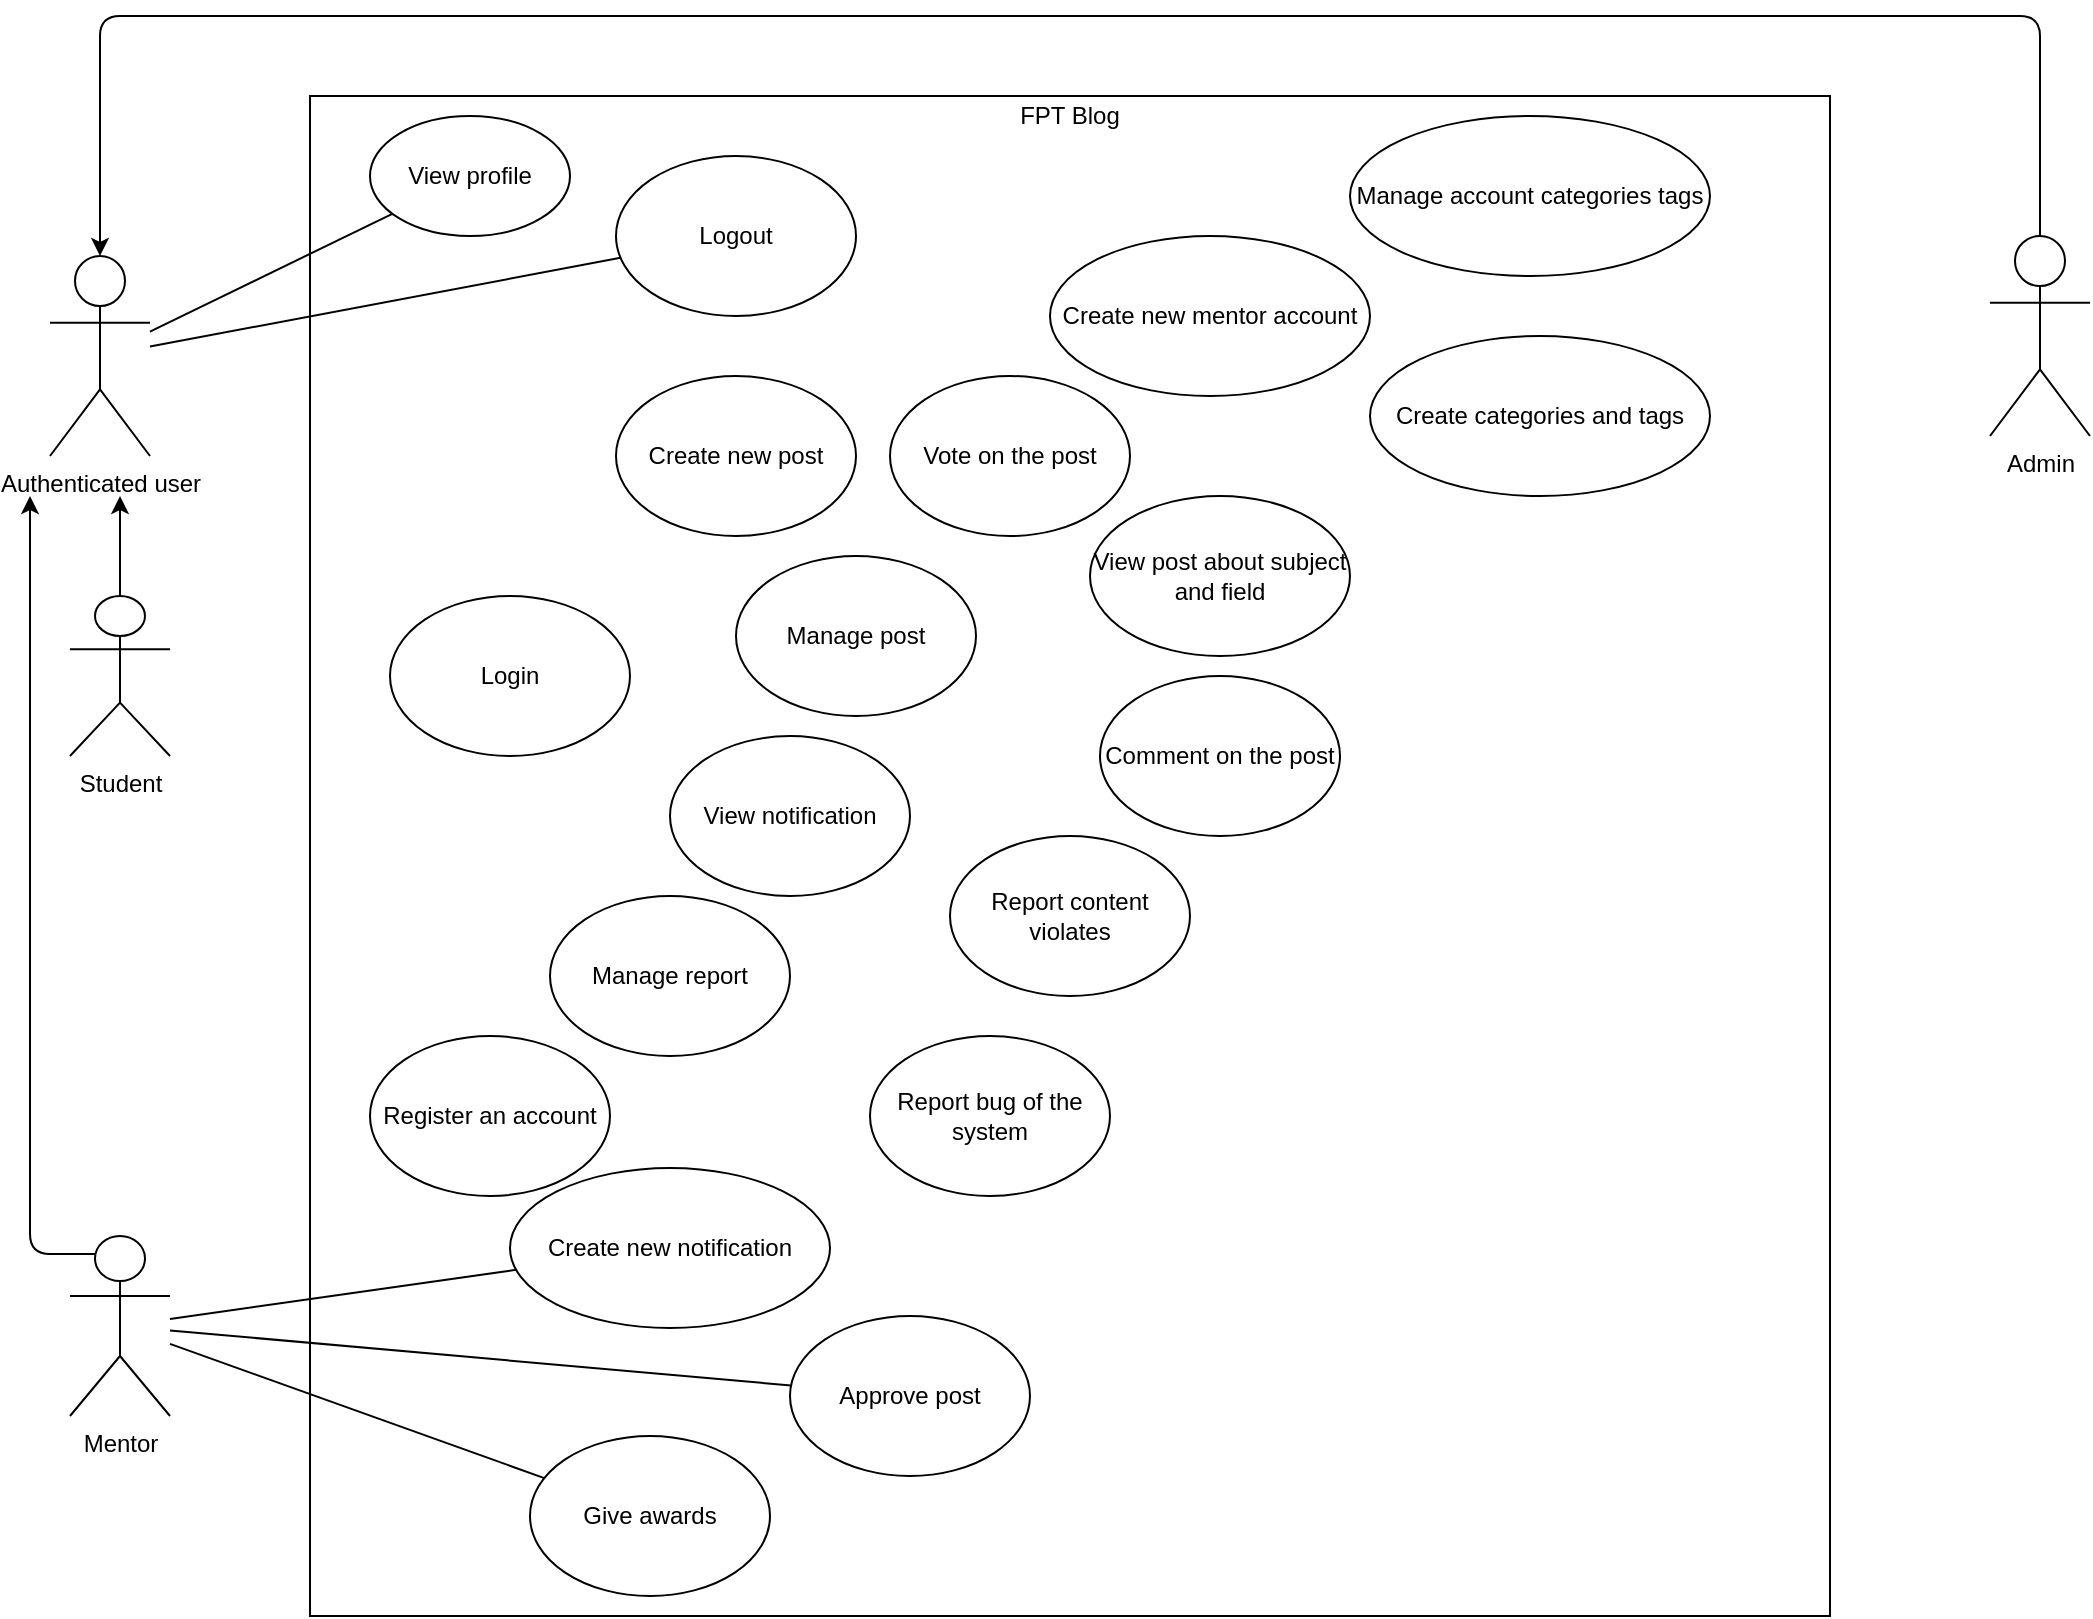 <mxfile version="15.2.9" type="github">
  <diagram id="sjADTmljwn4Sy3IFEtPZ" name="Page-1">
    <mxGraphModel dx="1221" dy="1850" grid="1" gridSize="10" guides="1" tooltips="1" connect="1" arrows="1" fold="1" page="1" pageScale="1" pageWidth="827" pageHeight="1169" math="0" shadow="0">
      <root>
        <mxCell id="0" />
        <mxCell id="1" parent="0" />
        <mxCell id="B-85oY1meeU1Ws7_Kz0d-4" value="" style="whiteSpace=wrap;html=1;aspect=fixed;" vertex="1" parent="1">
          <mxGeometry x="200" y="-1120" width="760" height="760" as="geometry" />
        </mxCell>
        <mxCell id="B-85oY1meeU1Ws7_Kz0d-5" value="Student" style="shape=umlActor;verticalLabelPosition=bottom;verticalAlign=top;html=1;outlineConnect=0;" vertex="1" parent="1">
          <mxGeometry x="80" y="-870" width="50" height="80" as="geometry" />
        </mxCell>
        <mxCell id="B-85oY1meeU1Ws7_Kz0d-6" value="Mentor" style="shape=umlActor;verticalLabelPosition=bottom;verticalAlign=top;html=1;outlineConnect=0;" vertex="1" parent="1">
          <mxGeometry x="80" y="-550" width="50" height="90" as="geometry" />
        </mxCell>
        <mxCell id="B-85oY1meeU1Ws7_Kz0d-8" value="Authenticated user" style="shape=umlActor;verticalLabelPosition=bottom;verticalAlign=top;html=1;outlineConnect=0;" vertex="1" parent="1">
          <mxGeometry x="70" y="-1040" width="50" height="100" as="geometry" />
        </mxCell>
        <mxCell id="B-85oY1meeU1Ws7_Kz0d-10" value="Admin" style="shape=umlActor;verticalLabelPosition=bottom;verticalAlign=top;html=1;outlineConnect=0;" vertex="1" parent="1">
          <mxGeometry x="1040" y="-1050" width="50" height="100" as="geometry" />
        </mxCell>
        <mxCell id="B-85oY1meeU1Ws7_Kz0d-11" value="View profile" style="ellipse;whiteSpace=wrap;html=1;" vertex="1" parent="1">
          <mxGeometry x="230" y="-1110" width="100" height="60" as="geometry" />
        </mxCell>
        <mxCell id="B-85oY1meeU1Ws7_Kz0d-12" value="Logout" style="ellipse;whiteSpace=wrap;html=1;" vertex="1" parent="1">
          <mxGeometry x="353" y="-1090" width="120" height="80" as="geometry" />
        </mxCell>
        <mxCell id="B-85oY1meeU1Ws7_Kz0d-13" value="FPT Blog" style="text;html=1;strokeColor=none;fillColor=none;align=center;verticalAlign=middle;whiteSpace=wrap;rounded=0;" vertex="1" parent="1">
          <mxGeometry x="545" y="-1120" width="70" height="20" as="geometry" />
        </mxCell>
        <mxCell id="B-85oY1meeU1Ws7_Kz0d-14" value="Manage account categories tags" style="ellipse;whiteSpace=wrap;html=1;" vertex="1" parent="1">
          <mxGeometry x="720" y="-1110" width="180" height="80" as="geometry" />
        </mxCell>
        <mxCell id="B-85oY1meeU1Ws7_Kz0d-15" value="Create new mentor account" style="ellipse;whiteSpace=wrap;html=1;" vertex="1" parent="1">
          <mxGeometry x="570" y="-1050" width="160" height="80" as="geometry" />
        </mxCell>
        <mxCell id="B-85oY1meeU1Ws7_Kz0d-16" value="Create categories and tags" style="ellipse;whiteSpace=wrap;html=1;" vertex="1" parent="1">
          <mxGeometry x="730" y="-1000" width="170" height="80" as="geometry" />
        </mxCell>
        <mxCell id="B-85oY1meeU1Ws7_Kz0d-17" value="Login" style="ellipse;whiteSpace=wrap;html=1;" vertex="1" parent="1">
          <mxGeometry x="240" y="-870" width="120" height="80" as="geometry" />
        </mxCell>
        <mxCell id="B-85oY1meeU1Ws7_Kz0d-18" value="Create new post" style="ellipse;whiteSpace=wrap;html=1;" vertex="1" parent="1">
          <mxGeometry x="353" y="-980" width="120" height="80" as="geometry" />
        </mxCell>
        <mxCell id="B-85oY1meeU1Ws7_Kz0d-20" value="Manage post" style="ellipse;whiteSpace=wrap;html=1;" vertex="1" parent="1">
          <mxGeometry x="413" y="-890" width="120" height="80" as="geometry" />
        </mxCell>
        <mxCell id="B-85oY1meeU1Ws7_Kz0d-21" value="Vote on the post" style="ellipse;whiteSpace=wrap;html=1;" vertex="1" parent="1">
          <mxGeometry x="490" y="-980" width="120" height="80" as="geometry" />
        </mxCell>
        <mxCell id="B-85oY1meeU1Ws7_Kz0d-22" value="View post about subject and field" style="ellipse;whiteSpace=wrap;html=1;" vertex="1" parent="1">
          <mxGeometry x="590" y="-920" width="130" height="80" as="geometry" />
        </mxCell>
        <mxCell id="B-85oY1meeU1Ws7_Kz0d-23" value="Comment on the post" style="ellipse;whiteSpace=wrap;html=1;" vertex="1" parent="1">
          <mxGeometry x="595" y="-830" width="120" height="80" as="geometry" />
        </mxCell>
        <mxCell id="B-85oY1meeU1Ws7_Kz0d-24" value="View notification" style="ellipse;whiteSpace=wrap;html=1;" vertex="1" parent="1">
          <mxGeometry x="380" y="-800" width="120" height="80" as="geometry" />
        </mxCell>
        <mxCell id="B-85oY1meeU1Ws7_Kz0d-25" value="Manage report" style="ellipse;whiteSpace=wrap;html=1;" vertex="1" parent="1">
          <mxGeometry x="320" y="-720" width="120" height="80" as="geometry" />
        </mxCell>
        <mxCell id="B-85oY1meeU1Ws7_Kz0d-26" value="Report content violates" style="ellipse;whiteSpace=wrap;html=1;" vertex="1" parent="1">
          <mxGeometry x="520" y="-750" width="120" height="80" as="geometry" />
        </mxCell>
        <mxCell id="B-85oY1meeU1Ws7_Kz0d-27" value="Report bug of the system" style="ellipse;whiteSpace=wrap;html=1;" vertex="1" parent="1">
          <mxGeometry x="480" y="-650" width="120" height="80" as="geometry" />
        </mxCell>
        <mxCell id="B-85oY1meeU1Ws7_Kz0d-29" value="Register an account" style="ellipse;whiteSpace=wrap;html=1;" vertex="1" parent="1">
          <mxGeometry x="230" y="-650" width="120" height="80" as="geometry" />
        </mxCell>
        <mxCell id="B-85oY1meeU1Ws7_Kz0d-30" value="Create new notification" style="ellipse;whiteSpace=wrap;html=1;" vertex="1" parent="1">
          <mxGeometry x="300" y="-584" width="160" height="80" as="geometry" />
        </mxCell>
        <mxCell id="B-85oY1meeU1Ws7_Kz0d-31" value="" style="endArrow=none;html=1;" edge="1" parent="1" source="B-85oY1meeU1Ws7_Kz0d-8" target="B-85oY1meeU1Ws7_Kz0d-11">
          <mxGeometry width="50" height="50" relative="1" as="geometry">
            <mxPoint x="530" y="-820" as="sourcePoint" />
            <mxPoint x="580" y="-870" as="targetPoint" />
          </mxGeometry>
        </mxCell>
        <mxCell id="B-85oY1meeU1Ws7_Kz0d-33" value="Approve post" style="ellipse;whiteSpace=wrap;html=1;" vertex="1" parent="1">
          <mxGeometry x="440" y="-510" width="120" height="80" as="geometry" />
        </mxCell>
        <mxCell id="B-85oY1meeU1Ws7_Kz0d-34" value="Give awards" style="ellipse;whiteSpace=wrap;html=1;" vertex="1" parent="1">
          <mxGeometry x="310" y="-450" width="120" height="80" as="geometry" />
        </mxCell>
        <mxCell id="B-85oY1meeU1Ws7_Kz0d-35" value="" style="endArrow=none;html=1;" edge="1" parent="1" source="B-85oY1meeU1Ws7_Kz0d-6" target="B-85oY1meeU1Ws7_Kz0d-30">
          <mxGeometry width="50" height="50" relative="1" as="geometry">
            <mxPoint x="530" y="-600" as="sourcePoint" />
            <mxPoint x="580" y="-650" as="targetPoint" />
          </mxGeometry>
        </mxCell>
        <mxCell id="B-85oY1meeU1Ws7_Kz0d-36" value="" style="endArrow=none;html=1;" edge="1" parent="1" source="B-85oY1meeU1Ws7_Kz0d-6" target="B-85oY1meeU1Ws7_Kz0d-33">
          <mxGeometry width="50" height="50" relative="1" as="geometry">
            <mxPoint x="530" y="-600" as="sourcePoint" />
            <mxPoint x="580" y="-650" as="targetPoint" />
          </mxGeometry>
        </mxCell>
        <mxCell id="B-85oY1meeU1Ws7_Kz0d-37" value="" style="endArrow=none;html=1;" edge="1" parent="1" source="B-85oY1meeU1Ws7_Kz0d-6" target="B-85oY1meeU1Ws7_Kz0d-34">
          <mxGeometry width="50" height="50" relative="1" as="geometry">
            <mxPoint x="530" y="-600" as="sourcePoint" />
            <mxPoint x="580" y="-650" as="targetPoint" />
          </mxGeometry>
        </mxCell>
        <mxCell id="B-85oY1meeU1Ws7_Kz0d-38" value="" style="endArrow=none;html=1;" edge="1" parent="1" source="B-85oY1meeU1Ws7_Kz0d-8" target="B-85oY1meeU1Ws7_Kz0d-12">
          <mxGeometry width="50" height="50" relative="1" as="geometry">
            <mxPoint x="530" y="-820" as="sourcePoint" />
            <mxPoint x="580" y="-870" as="targetPoint" />
          </mxGeometry>
        </mxCell>
        <mxCell id="B-85oY1meeU1Ws7_Kz0d-39" value="" style="endArrow=classic;html=1;" edge="1" parent="1">
          <mxGeometry width="50" height="50" relative="1" as="geometry">
            <mxPoint x="105" y="-870" as="sourcePoint" />
            <mxPoint x="105" y="-920" as="targetPoint" />
          </mxGeometry>
        </mxCell>
        <mxCell id="B-85oY1meeU1Ws7_Kz0d-42" value="" style="endArrow=classic;html=1;exitX=0.25;exitY=0.1;exitDx=0;exitDy=0;exitPerimeter=0;" edge="1" parent="1" source="B-85oY1meeU1Ws7_Kz0d-6">
          <mxGeometry width="50" height="50" relative="1" as="geometry">
            <mxPoint x="530" y="-820" as="sourcePoint" />
            <mxPoint x="60" y="-920" as="targetPoint" />
            <Array as="points">
              <mxPoint x="60" y="-541" />
            </Array>
          </mxGeometry>
        </mxCell>
        <mxCell id="B-85oY1meeU1Ws7_Kz0d-43" value="" style="endArrow=classic;html=1;exitX=0.5;exitY=0;exitDx=0;exitDy=0;exitPerimeter=0;entryX=0.5;entryY=0;entryDx=0;entryDy=0;entryPerimeter=0;" edge="1" parent="1" source="B-85oY1meeU1Ws7_Kz0d-10" target="B-85oY1meeU1Ws7_Kz0d-8">
          <mxGeometry width="50" height="50" relative="1" as="geometry">
            <mxPoint x="530" y="-820" as="sourcePoint" />
            <mxPoint x="580" y="-870" as="targetPoint" />
            <Array as="points">
              <mxPoint x="1065" y="-1160" />
              <mxPoint x="580" y="-1160" />
              <mxPoint x="95" y="-1160" />
            </Array>
          </mxGeometry>
        </mxCell>
      </root>
    </mxGraphModel>
  </diagram>
</mxfile>
